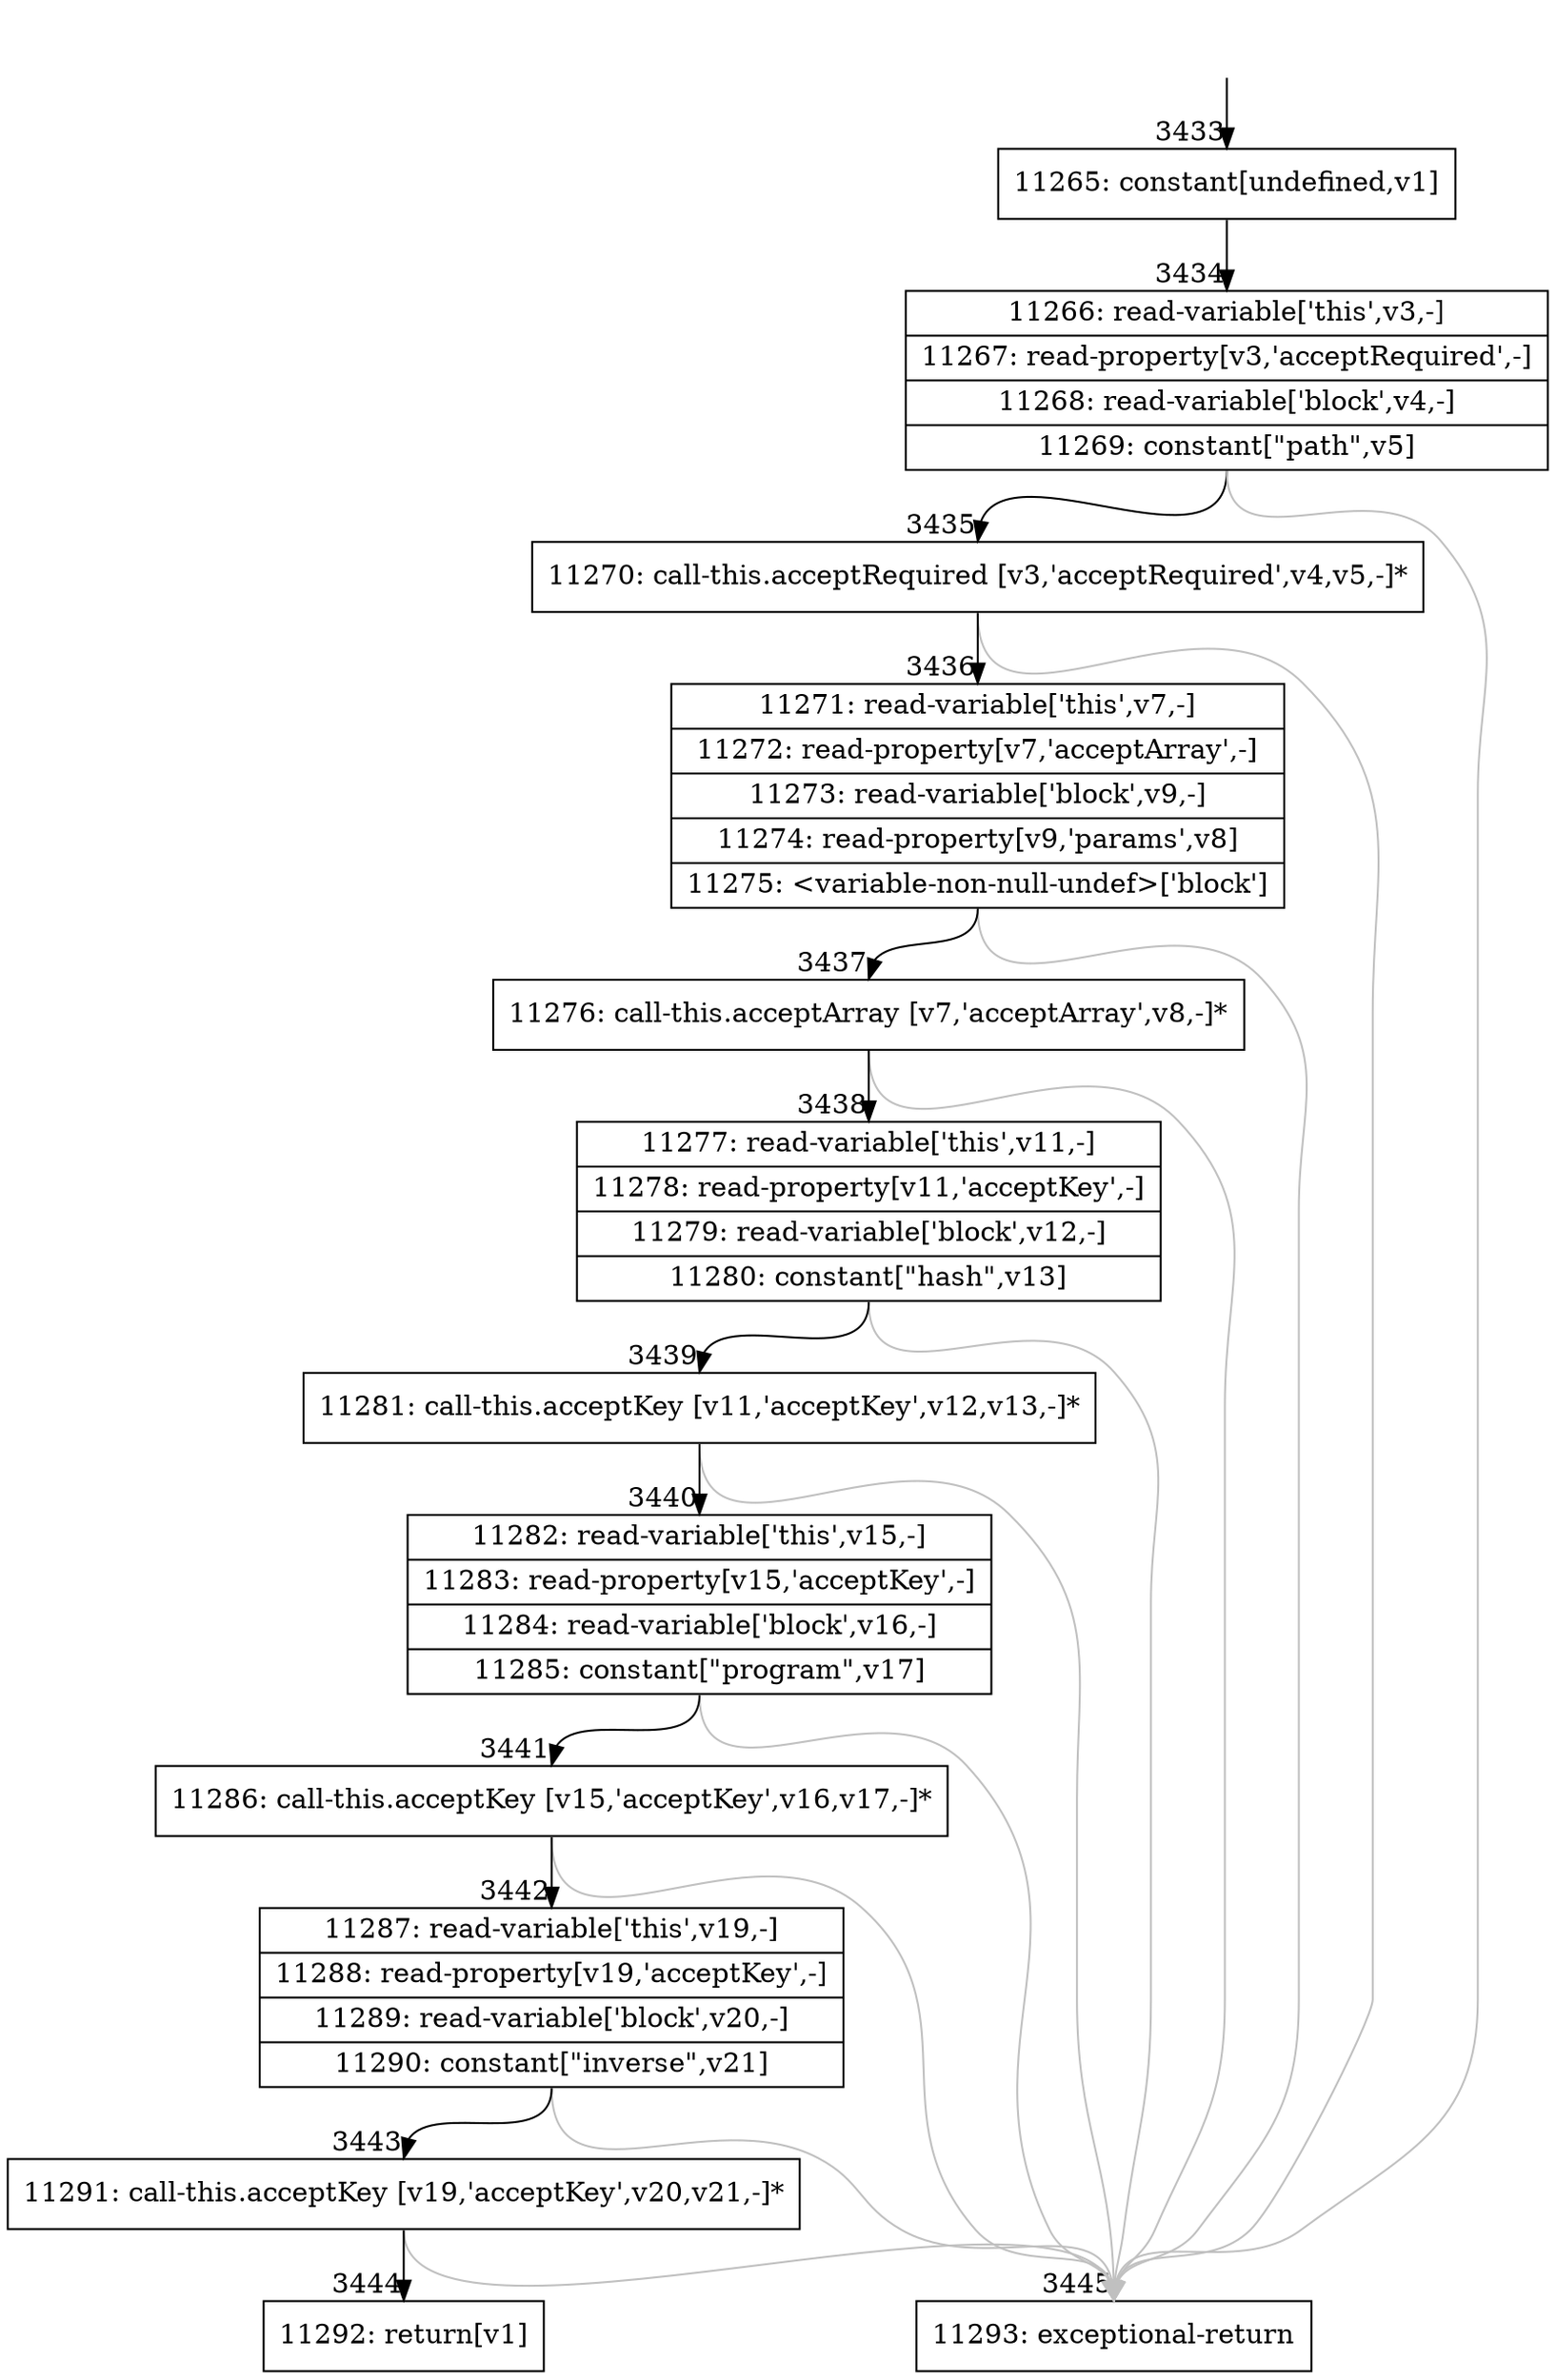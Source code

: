 digraph {
rankdir="TD"
BB_entry114[shape=none,label=""];
BB_entry114 -> BB3433 [tailport=s, headport=n, headlabel="    3433"]
BB3433 [shape=record label="{11265: constant[undefined,v1]}" ] 
BB3433 -> BB3434 [tailport=s, headport=n, headlabel="      3434"]
BB3434 [shape=record label="{11266: read-variable['this',v3,-]|11267: read-property[v3,'acceptRequired',-]|11268: read-variable['block',v4,-]|11269: constant[\"path\",v5]}" ] 
BB3434 -> BB3435 [tailport=s, headport=n, headlabel="      3435"]
BB3434 -> BB3445 [tailport=s, headport=n, color=gray, headlabel="      3445"]
BB3435 [shape=record label="{11270: call-this.acceptRequired [v3,'acceptRequired',v4,v5,-]*}" ] 
BB3435 -> BB3436 [tailport=s, headport=n, headlabel="      3436"]
BB3435 -> BB3445 [tailport=s, headport=n, color=gray]
BB3436 [shape=record label="{11271: read-variable['this',v7,-]|11272: read-property[v7,'acceptArray',-]|11273: read-variable['block',v9,-]|11274: read-property[v9,'params',v8]|11275: \<variable-non-null-undef\>['block']}" ] 
BB3436 -> BB3437 [tailport=s, headport=n, headlabel="      3437"]
BB3436 -> BB3445 [tailport=s, headport=n, color=gray]
BB3437 [shape=record label="{11276: call-this.acceptArray [v7,'acceptArray',v8,-]*}" ] 
BB3437 -> BB3438 [tailport=s, headport=n, headlabel="      3438"]
BB3437 -> BB3445 [tailport=s, headport=n, color=gray]
BB3438 [shape=record label="{11277: read-variable['this',v11,-]|11278: read-property[v11,'acceptKey',-]|11279: read-variable['block',v12,-]|11280: constant[\"hash\",v13]}" ] 
BB3438 -> BB3439 [tailport=s, headport=n, headlabel="      3439"]
BB3438 -> BB3445 [tailport=s, headport=n, color=gray]
BB3439 [shape=record label="{11281: call-this.acceptKey [v11,'acceptKey',v12,v13,-]*}" ] 
BB3439 -> BB3440 [tailport=s, headport=n, headlabel="      3440"]
BB3439 -> BB3445 [tailport=s, headport=n, color=gray]
BB3440 [shape=record label="{11282: read-variable['this',v15,-]|11283: read-property[v15,'acceptKey',-]|11284: read-variable['block',v16,-]|11285: constant[\"program\",v17]}" ] 
BB3440 -> BB3441 [tailport=s, headport=n, headlabel="      3441"]
BB3440 -> BB3445 [tailport=s, headport=n, color=gray]
BB3441 [shape=record label="{11286: call-this.acceptKey [v15,'acceptKey',v16,v17,-]*}" ] 
BB3441 -> BB3442 [tailport=s, headport=n, headlabel="      3442"]
BB3441 -> BB3445 [tailport=s, headport=n, color=gray]
BB3442 [shape=record label="{11287: read-variable['this',v19,-]|11288: read-property[v19,'acceptKey',-]|11289: read-variable['block',v20,-]|11290: constant[\"inverse\",v21]}" ] 
BB3442 -> BB3443 [tailport=s, headport=n, headlabel="      3443"]
BB3442 -> BB3445 [tailport=s, headport=n, color=gray]
BB3443 [shape=record label="{11291: call-this.acceptKey [v19,'acceptKey',v20,v21,-]*}" ] 
BB3443 -> BB3444 [tailport=s, headport=n, headlabel="      3444"]
BB3443 -> BB3445 [tailport=s, headport=n, color=gray]
BB3444 [shape=record label="{11292: return[v1]}" ] 
BB3445 [shape=record label="{11293: exceptional-return}" ] 
//#$~ 1525
}

